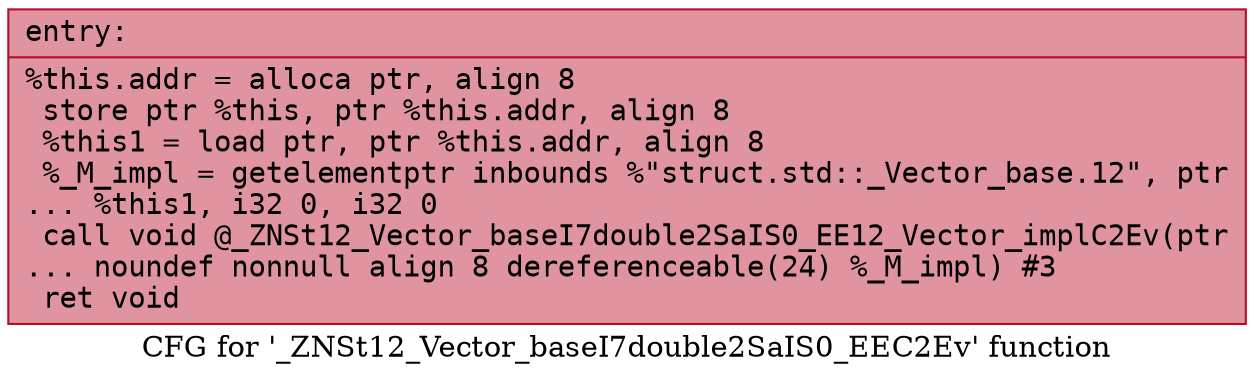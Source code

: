 digraph "CFG for '_ZNSt12_Vector_baseI7double2SaIS0_EEC2Ev' function" {
	label="CFG for '_ZNSt12_Vector_baseI7double2SaIS0_EEC2Ev' function";

	Node0x56307d6a0e30 [shape=record,color="#b70d28ff", style=filled, fillcolor="#b70d2870" fontname="Courier",label="{entry:\l|  %this.addr = alloca ptr, align 8\l  store ptr %this, ptr %this.addr, align 8\l  %this1 = load ptr, ptr %this.addr, align 8\l  %_M_impl = getelementptr inbounds %\"struct.std::_Vector_base.12\", ptr\l... %this1, i32 0, i32 0\l  call void @_ZNSt12_Vector_baseI7double2SaIS0_EE12_Vector_implC2Ev(ptr\l... noundef nonnull align 8 dereferenceable(24) %_M_impl) #3\l  ret void\l}"];
}

